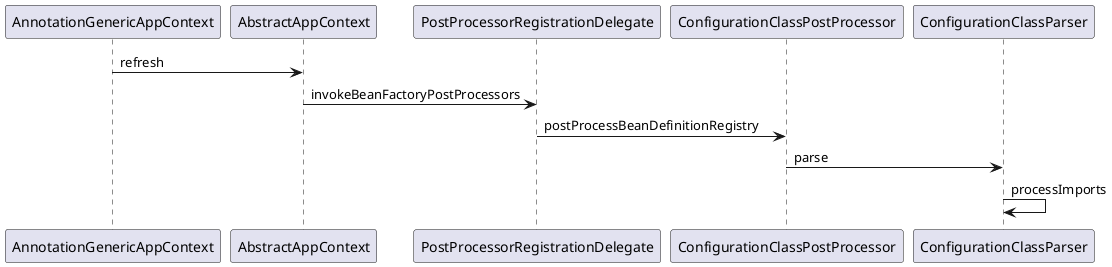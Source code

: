 @startuml
AnnotationGenericAppContext-> AbstractAppContext:refresh 
AbstractAppContext->PostProcessorRegistrationDelegate:invokeBeanFactoryPostProcessors
PostProcessorRegistrationDelegate->ConfigurationClassPostProcessor:postProcessBeanDefinitionRegistry
ConfigurationClassPostProcessor->ConfigurationClassParser:parse
ConfigurationClassParser->ConfigurationClassParser:processImports
@enduml
